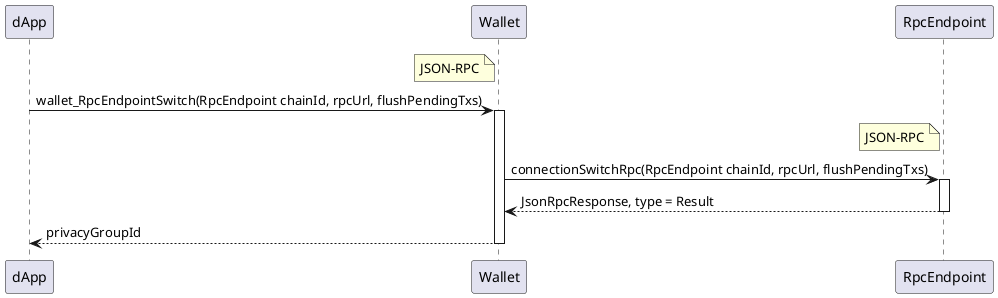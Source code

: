 
@startuml
participant dApp
participant Wallet
participant RpcEndpoint

note left of Wallet: JSON-RPC
dApp -> Wallet: wallet_RpcEndpointSwitch(RpcEndpoint chainId, rpcUrl, flushPendingTxs)
activate Wallet
note left of RpcEndpoint : JSON-RPC
Wallet -> RpcEndpoint: connectionSwitchRpc(RpcEndpoint chainId, rpcUrl, flushPendingTxs)
activate RpcEndpoint
return JsonRpcResponse, type = Result
return privacyGroupId


@enduml